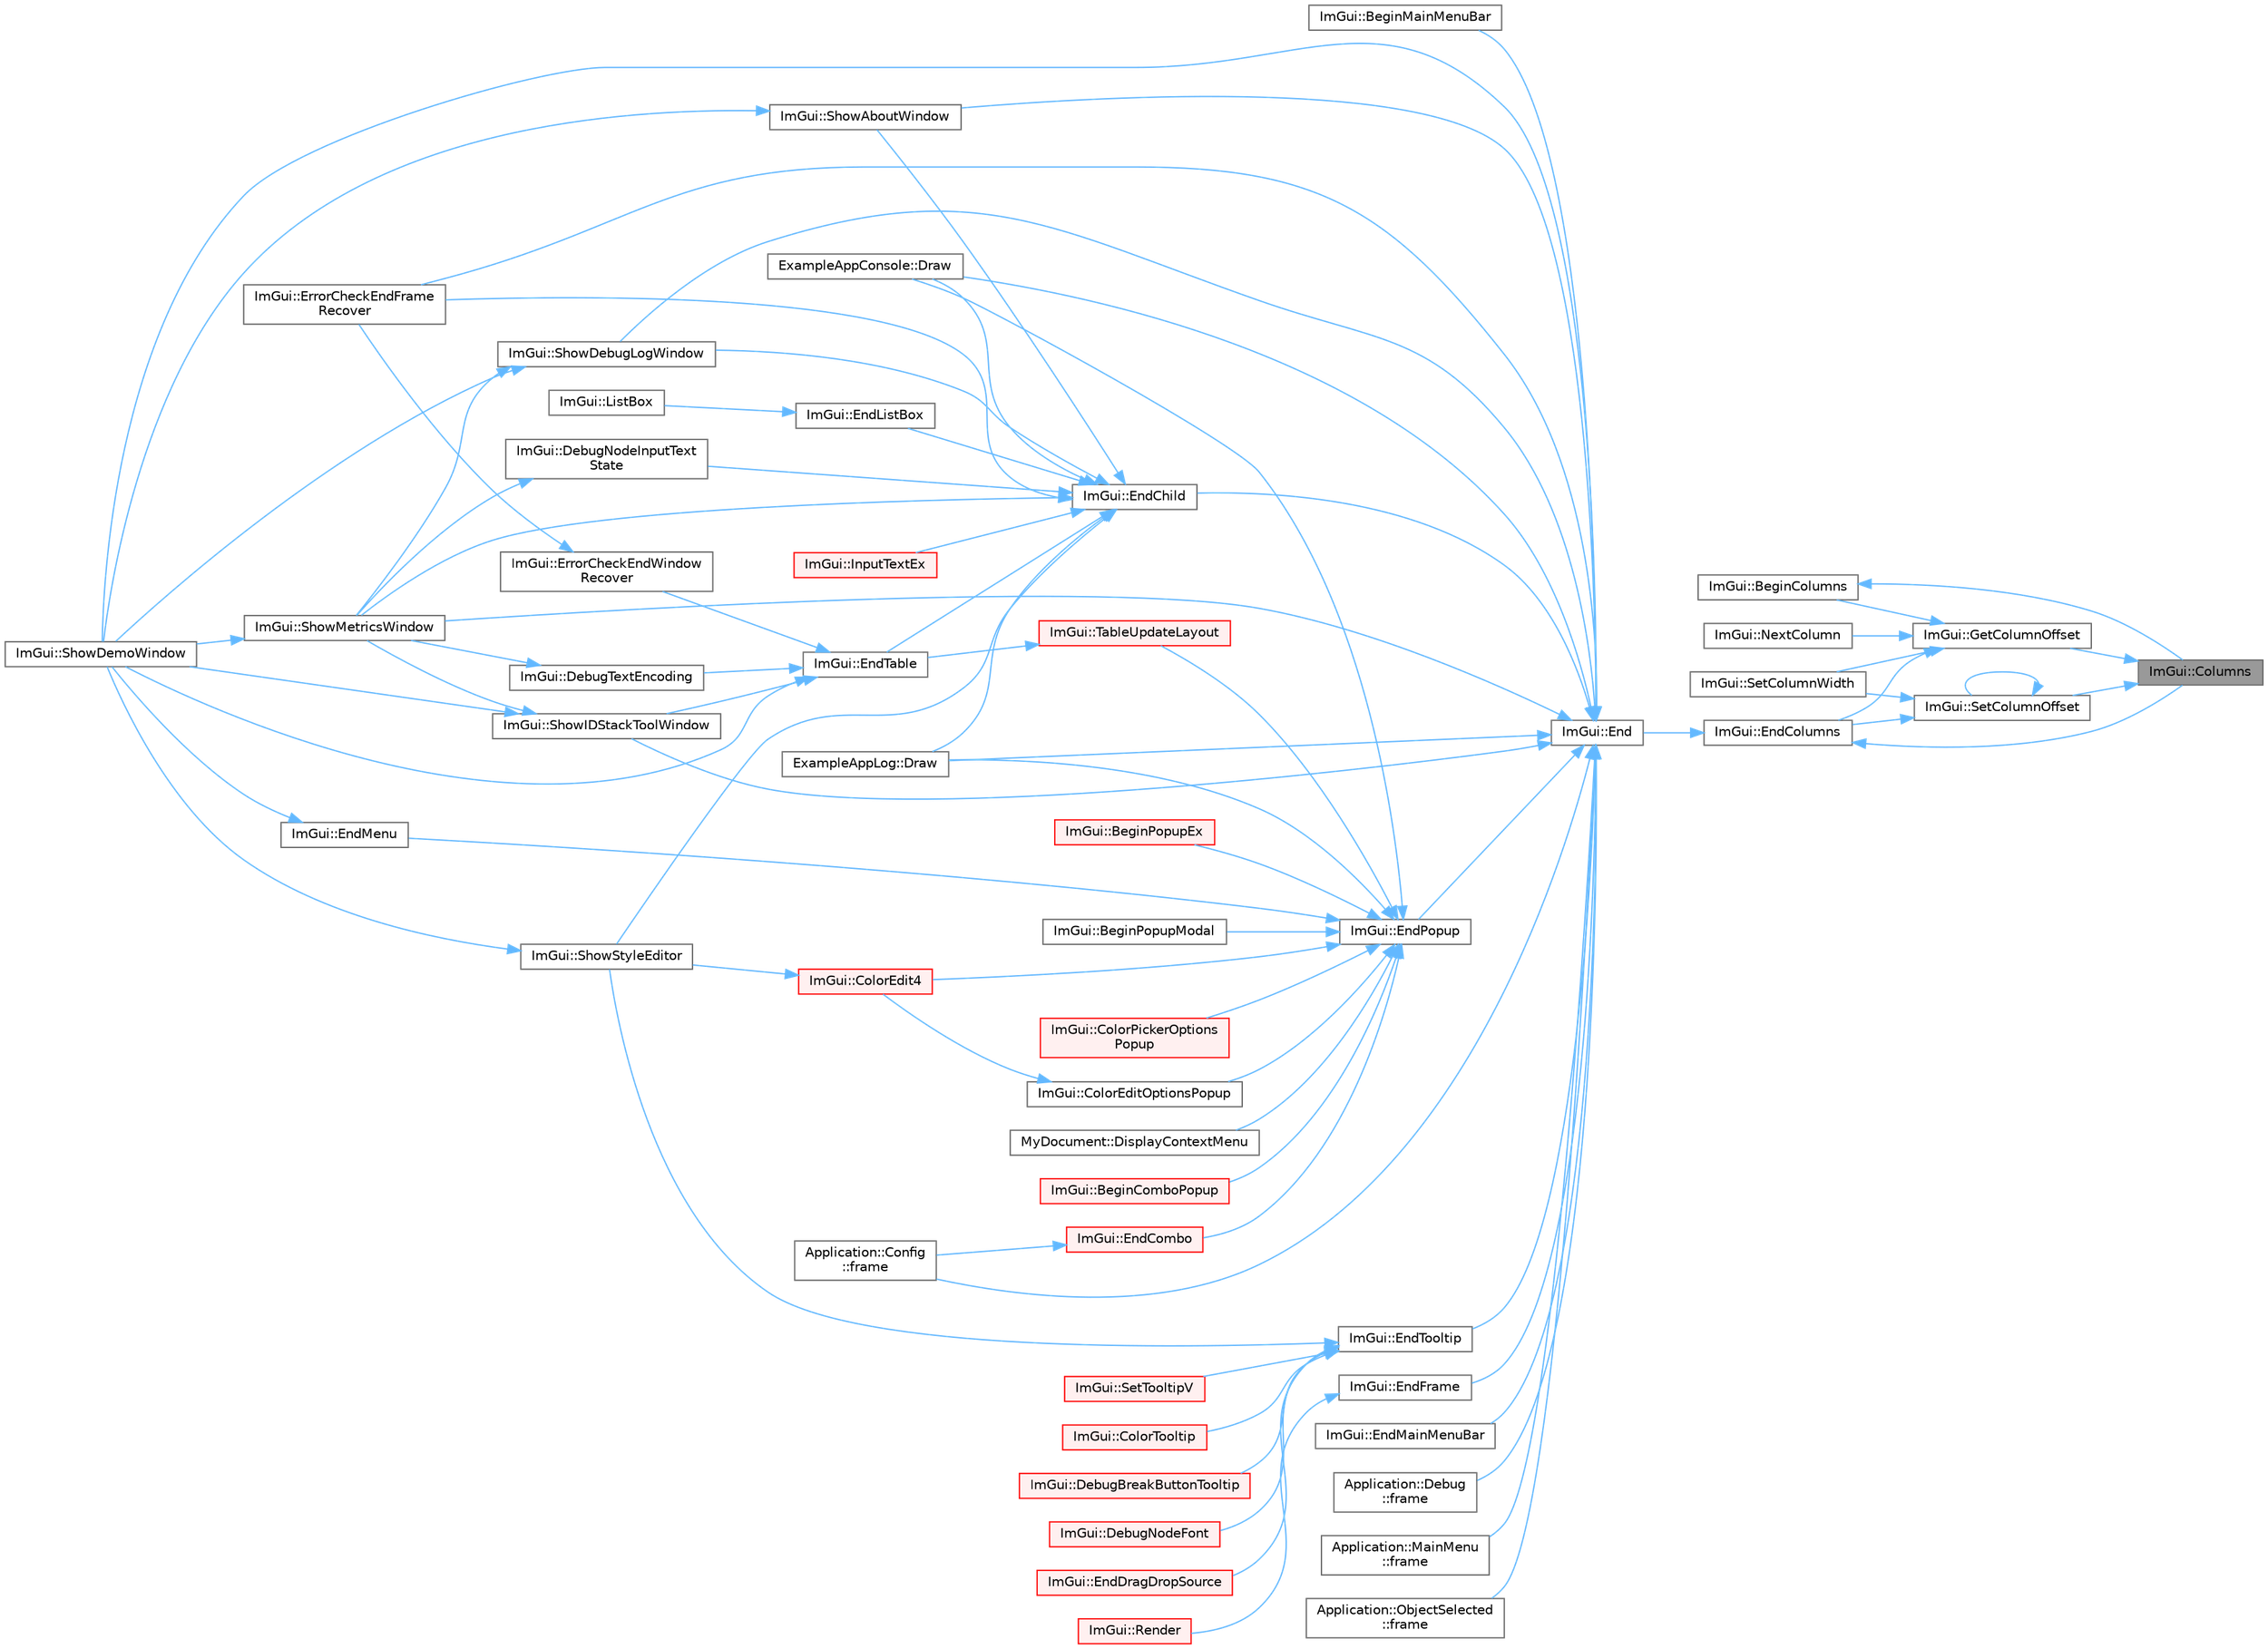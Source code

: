 digraph "ImGui::Columns"
{
 // LATEX_PDF_SIZE
  bgcolor="transparent";
  edge [fontname=Helvetica,fontsize=10,labelfontname=Helvetica,labelfontsize=10];
  node [fontname=Helvetica,fontsize=10,shape=box,height=0.2,width=0.4];
  rankdir="RL";
  Node1 [id="Node000001",label="ImGui::Columns",height=0.2,width=0.4,color="gray40", fillcolor="grey60", style="filled", fontcolor="black",tooltip=" "];
  Node1 -> Node2 [id="edge1_Node000001_Node000002",dir="back",color="steelblue1",style="solid",tooltip=" "];
  Node2 [id="Node000002",label="ImGui::GetColumnOffset",height=0.2,width=0.4,color="grey40", fillcolor="white", style="filled",URL="$namespace_im_gui.html#a79c22e9c5c208b6c9534a273be71a9e6",tooltip=" "];
  Node2 -> Node3 [id="edge2_Node000002_Node000003",dir="back",color="steelblue1",style="solid",tooltip=" "];
  Node3 [id="Node000003",label="ImGui::BeginColumns",height=0.2,width=0.4,color="grey40", fillcolor="white", style="filled",URL="$namespace_im_gui.html#a303fae66ef07f4f86ab242cf81021060",tooltip=" "];
  Node3 -> Node1 [id="edge3_Node000003_Node000001",dir="back",color="steelblue1",style="solid",tooltip=" "];
  Node2 -> Node4 [id="edge4_Node000002_Node000004",dir="back",color="steelblue1",style="solid",tooltip=" "];
  Node4 [id="Node000004",label="ImGui::EndColumns",height=0.2,width=0.4,color="grey40", fillcolor="white", style="filled",URL="$namespace_im_gui.html#af93bed3bce5475fe4d525d744f16aa20",tooltip=" "];
  Node4 -> Node1 [id="edge5_Node000004_Node000001",dir="back",color="steelblue1",style="solid",tooltip=" "];
  Node4 -> Node5 [id="edge6_Node000004_Node000005",dir="back",color="steelblue1",style="solid",tooltip=" "];
  Node5 [id="Node000005",label="ImGui::End",height=0.2,width=0.4,color="grey40", fillcolor="white", style="filled",URL="$namespace_im_gui.html#a5479d93794a004c67ceb6d13f37c8254",tooltip=" "];
  Node5 -> Node6 [id="edge7_Node000005_Node000006",dir="back",color="steelblue1",style="solid",tooltip=" "];
  Node6 [id="Node000006",label="ImGui::BeginMainMenuBar",height=0.2,width=0.4,color="grey40", fillcolor="white", style="filled",URL="$namespace_im_gui.html#a55cb9cfb9865204ac6fb21c965784f78",tooltip=" "];
  Node5 -> Node7 [id="edge8_Node000005_Node000007",dir="back",color="steelblue1",style="solid",tooltip=" "];
  Node7 [id="Node000007",label="ExampleAppConsole::Draw",height=0.2,width=0.4,color="grey40", fillcolor="white", style="filled",URL="$struct_example_app_console.html#a0518a09c7e8648dd52c7c06df19ac17a",tooltip=" "];
  Node5 -> Node8 [id="edge9_Node000005_Node000008",dir="back",color="steelblue1",style="solid",tooltip=" "];
  Node8 [id="Node000008",label="ExampleAppLog::Draw",height=0.2,width=0.4,color="grey40", fillcolor="white", style="filled",URL="$struct_example_app_log.html#a5ad3a4bdb89171b84aeaff96948a1f77",tooltip=" "];
  Node5 -> Node9 [id="edge10_Node000005_Node000009",dir="back",color="steelblue1",style="solid",tooltip=" "];
  Node9 [id="Node000009",label="ImGui::EndChild",height=0.2,width=0.4,color="grey40", fillcolor="white", style="filled",URL="$namespace_im_gui.html#af8de559a88c1442d6df8c1b04c86e997",tooltip=" "];
  Node9 -> Node10 [id="edge11_Node000009_Node000010",dir="back",color="steelblue1",style="solid",tooltip=" "];
  Node10 [id="Node000010",label="ImGui::DebugNodeInputText\lState",height=0.2,width=0.4,color="grey40", fillcolor="white", style="filled",URL="$namespace_im_gui.html#ab85df47e899ab32dbdd5089f40e3802f",tooltip=" "];
  Node10 -> Node11 [id="edge12_Node000010_Node000011",dir="back",color="steelblue1",style="solid",tooltip=" "];
  Node11 [id="Node000011",label="ImGui::ShowMetricsWindow",height=0.2,width=0.4,color="grey40", fillcolor="white", style="filled",URL="$namespace_im_gui.html#afe7a28c6eb52fff3cc27d5a698fea4ff",tooltip=" "];
  Node11 -> Node12 [id="edge13_Node000011_Node000012",dir="back",color="steelblue1",style="solid",tooltip=" "];
  Node12 [id="Node000012",label="ImGui::ShowDemoWindow",height=0.2,width=0.4,color="grey40", fillcolor="white", style="filled",URL="$namespace_im_gui.html#af95643a0ce4893b9e57c12991922fb18",tooltip=" "];
  Node9 -> Node7 [id="edge14_Node000009_Node000007",dir="back",color="steelblue1",style="solid",tooltip=" "];
  Node9 -> Node8 [id="edge15_Node000009_Node000008",dir="back",color="steelblue1",style="solid",tooltip=" "];
  Node9 -> Node13 [id="edge16_Node000009_Node000013",dir="back",color="steelblue1",style="solid",tooltip=" "];
  Node13 [id="Node000013",label="ImGui::EndListBox",height=0.2,width=0.4,color="grey40", fillcolor="white", style="filled",URL="$namespace_im_gui.html#a6a1b63d9b66bb934d995c279ac02daff",tooltip=" "];
  Node13 -> Node14 [id="edge17_Node000013_Node000014",dir="back",color="steelblue1",style="solid",tooltip=" "];
  Node14 [id="Node000014",label="ImGui::ListBox",height=0.2,width=0.4,color="grey40", fillcolor="white", style="filled",URL="$namespace_im_gui.html#a94c78076bd40ff548ecd124f95af8710",tooltip=" "];
  Node9 -> Node15 [id="edge18_Node000009_Node000015",dir="back",color="steelblue1",style="solid",tooltip=" "];
  Node15 [id="Node000015",label="ImGui::EndTable",height=0.2,width=0.4,color="grey40", fillcolor="white", style="filled",URL="$namespace_im_gui.html#a9c70aaa6464c2e51e6f3342da133ada1",tooltip=" "];
  Node15 -> Node16 [id="edge19_Node000015_Node000016",dir="back",color="steelblue1",style="solid",tooltip=" "];
  Node16 [id="Node000016",label="ImGui::DebugTextEncoding",height=0.2,width=0.4,color="grey40", fillcolor="white", style="filled",URL="$namespace_im_gui.html#a326f0badd138d1dea078a31b0e8dd685",tooltip=" "];
  Node16 -> Node11 [id="edge20_Node000016_Node000011",dir="back",color="steelblue1",style="solid",tooltip=" "];
  Node15 -> Node17 [id="edge21_Node000015_Node000017",dir="back",color="steelblue1",style="solid",tooltip=" "];
  Node17 [id="Node000017",label="ImGui::ErrorCheckEndWindow\lRecover",height=0.2,width=0.4,color="grey40", fillcolor="white", style="filled",URL="$namespace_im_gui.html#a945392cbf05b9434df8ec3630b10e01a",tooltip=" "];
  Node17 -> Node18 [id="edge22_Node000017_Node000018",dir="back",color="steelblue1",style="solid",tooltip=" "];
  Node18 [id="Node000018",label="ImGui::ErrorCheckEndFrame\lRecover",height=0.2,width=0.4,color="grey40", fillcolor="white", style="filled",URL="$namespace_im_gui.html#aaeda60ee2c0b5c2b3f397b237c9928f3",tooltip=" "];
  Node15 -> Node12 [id="edge23_Node000015_Node000012",dir="back",color="steelblue1",style="solid",tooltip=" "];
  Node15 -> Node19 [id="edge24_Node000015_Node000019",dir="back",color="steelblue1",style="solid",tooltip=" "];
  Node19 [id="Node000019",label="ImGui::ShowIDStackToolWindow",height=0.2,width=0.4,color="grey40", fillcolor="white", style="filled",URL="$namespace_im_gui.html#ab4a87bf4a874a8e5872b60b4a9b1d99e",tooltip=" "];
  Node19 -> Node12 [id="edge25_Node000019_Node000012",dir="back",color="steelblue1",style="solid",tooltip=" "];
  Node19 -> Node11 [id="edge26_Node000019_Node000011",dir="back",color="steelblue1",style="solid",tooltip=" "];
  Node9 -> Node18 [id="edge27_Node000009_Node000018",dir="back",color="steelblue1",style="solid",tooltip=" "];
  Node9 -> Node20 [id="edge28_Node000009_Node000020",dir="back",color="steelblue1",style="solid",tooltip=" "];
  Node20 [id="Node000020",label="ImGui::InputTextEx",height=0.2,width=0.4,color="red", fillcolor="#FFF0F0", style="filled",URL="$namespace_im_gui.html#af89af17ecc11653f25fea1e50e195de6",tooltip=" "];
  Node9 -> Node76 [id="edge29_Node000009_Node000076",dir="back",color="steelblue1",style="solid",tooltip=" "];
  Node76 [id="Node000076",label="ImGui::ShowAboutWindow",height=0.2,width=0.4,color="grey40", fillcolor="white", style="filled",URL="$namespace_im_gui.html#ac297462e33309d0540fa459bccdc9304",tooltip=" "];
  Node76 -> Node12 [id="edge30_Node000076_Node000012",dir="back",color="steelblue1",style="solid",tooltip=" "];
  Node9 -> Node77 [id="edge31_Node000009_Node000077",dir="back",color="steelblue1",style="solid",tooltip=" "];
  Node77 [id="Node000077",label="ImGui::ShowDebugLogWindow",height=0.2,width=0.4,color="grey40", fillcolor="white", style="filled",URL="$namespace_im_gui.html#af1b39e70cac2e1b9e62dd3c9d154cbd6",tooltip=" "];
  Node77 -> Node12 [id="edge32_Node000077_Node000012",dir="back",color="steelblue1",style="solid",tooltip=" "];
  Node77 -> Node11 [id="edge33_Node000077_Node000011",dir="back",color="steelblue1",style="solid",tooltip=" "];
  Node9 -> Node11 [id="edge34_Node000009_Node000011",dir="back",color="steelblue1",style="solid",tooltip=" "];
  Node9 -> Node28 [id="edge35_Node000009_Node000028",dir="back",color="steelblue1",style="solid",tooltip=" "];
  Node28 [id="Node000028",label="ImGui::ShowStyleEditor",height=0.2,width=0.4,color="grey40", fillcolor="white", style="filled",URL="$namespace_im_gui.html#ab2eb3dec78d054fe3feab1c091ec5de5",tooltip=" "];
  Node28 -> Node12 [id="edge36_Node000028_Node000012",dir="back",color="steelblue1",style="solid",tooltip=" "];
  Node5 -> Node78 [id="edge37_Node000005_Node000078",dir="back",color="steelblue1",style="solid",tooltip=" "];
  Node78 [id="Node000078",label="ImGui::EndFrame",height=0.2,width=0.4,color="grey40", fillcolor="white", style="filled",URL="$namespace_im_gui.html#a246c37da45e88a12ade440a0feacb4ee",tooltip=" "];
  Node78 -> Node79 [id="edge38_Node000078_Node000079",dir="back",color="steelblue1",style="solid",tooltip=" "];
  Node79 [id="Node000079",label="ImGui::Render",height=0.2,width=0.4,color="red", fillcolor="#FFF0F0", style="filled",URL="$namespace_im_gui.html#ab51a164f547317c16c441f1599e3946d",tooltip=" "];
  Node5 -> Node81 [id="edge39_Node000005_Node000081",dir="back",color="steelblue1",style="solid",tooltip=" "];
  Node81 [id="Node000081",label="ImGui::EndMainMenuBar",height=0.2,width=0.4,color="grey40", fillcolor="white", style="filled",URL="$namespace_im_gui.html#ab92f330c808546b340eb7bdf7e5f7c95",tooltip=" "];
  Node5 -> Node82 [id="edge40_Node000005_Node000082",dir="back",color="steelblue1",style="solid",tooltip=" "];
  Node82 [id="Node000082",label="ImGui::EndPopup",height=0.2,width=0.4,color="grey40", fillcolor="white", style="filled",URL="$namespace_im_gui.html#aa6a9b5696f2ea7eed7683425fc77b8f2",tooltip=" "];
  Node82 -> Node83 [id="edge41_Node000082_Node000083",dir="back",color="steelblue1",style="solid",tooltip=" "];
  Node83 [id="Node000083",label="ImGui::BeginComboPopup",height=0.2,width=0.4,color="red", fillcolor="#FFF0F0", style="filled",URL="$namespace_im_gui.html#a6ecb51142fcb72cd19ff002c3a7d8e25",tooltip=" "];
  Node82 -> Node87 [id="edge42_Node000082_Node000087",dir="back",color="steelblue1",style="solid",tooltip=" "];
  Node87 [id="Node000087",label="ImGui::BeginPopupEx",height=0.2,width=0.4,color="red", fillcolor="#FFF0F0", style="filled",URL="$namespace_im_gui.html#a89da3a22300e8293257b6cfdf1b83b7a",tooltip=" "];
  Node82 -> Node104 [id="edge43_Node000082_Node000104",dir="back",color="steelblue1",style="solid",tooltip=" "];
  Node104 [id="Node000104",label="ImGui::BeginPopupModal",height=0.2,width=0.4,color="grey40", fillcolor="white", style="filled",URL="$namespace_im_gui.html#a6d840f615c198c2342968f733fda11b3",tooltip=" "];
  Node82 -> Node22 [id="edge44_Node000082_Node000022",dir="back",color="steelblue1",style="solid",tooltip=" "];
  Node22 [id="Node000022",label="ImGui::ColorEdit4",height=0.2,width=0.4,color="red", fillcolor="#FFF0F0", style="filled",URL="$namespace_im_gui.html#ac3f45e2aa0b1d591cc8a2cdf8b566a45",tooltip=" "];
  Node22 -> Node28 [id="edge45_Node000022_Node000028",dir="back",color="steelblue1",style="solid",tooltip=" "];
  Node82 -> Node91 [id="edge46_Node000082_Node000091",dir="back",color="steelblue1",style="solid",tooltip=" "];
  Node91 [id="Node000091",label="ImGui::ColorEditOptionsPopup",height=0.2,width=0.4,color="grey40", fillcolor="white", style="filled",URL="$namespace_im_gui.html#a6bfb117816d669f8704e5d0c0c0795fe",tooltip=" "];
  Node91 -> Node22 [id="edge47_Node000091_Node000022",dir="back",color="steelblue1",style="solid",tooltip=" "];
  Node82 -> Node27 [id="edge48_Node000082_Node000027",dir="back",color="steelblue1",style="solid",tooltip=" "];
  Node27 [id="Node000027",label="ImGui::ColorPickerOptions\lPopup",height=0.2,width=0.4,color="red", fillcolor="#FFF0F0", style="filled",URL="$namespace_im_gui.html#a6d112eeb6d8ffdebbc9d9a8c66babbee",tooltip=" "];
  Node82 -> Node93 [id="edge49_Node000082_Node000093",dir="back",color="steelblue1",style="solid",tooltip=" "];
  Node93 [id="Node000093",label="MyDocument::DisplayContextMenu",height=0.2,width=0.4,color="grey40", fillcolor="white", style="filled",URL="$struct_my_document.html#ae9e8d83c14b75c307447e3f410e432ec",tooltip=" "];
  Node82 -> Node7 [id="edge50_Node000082_Node000007",dir="back",color="steelblue1",style="solid",tooltip=" "];
  Node82 -> Node8 [id="edge51_Node000082_Node000008",dir="back",color="steelblue1",style="solid",tooltip=" "];
  Node82 -> Node105 [id="edge52_Node000082_Node000105",dir="back",color="steelblue1",style="solid",tooltip=" "];
  Node105 [id="Node000105",label="ImGui::EndCombo",height=0.2,width=0.4,color="red", fillcolor="#FFF0F0", style="filled",URL="$namespace_im_gui.html#a63434692d7de278875c7ea0143fbe6e4",tooltip=" "];
  Node105 -> Node30 [id="edge53_Node000105_Node000030",dir="back",color="steelblue1",style="solid",tooltip=" "];
  Node30 [id="Node000030",label="Application::Config\l::frame",height=0.2,width=0.4,color="grey40", fillcolor="white", style="filled",URL="$class_application_1_1_config.html#a291cc3a874949e121dcf83a3f90681bc",tooltip=" "];
  Node82 -> Node106 [id="edge54_Node000082_Node000106",dir="back",color="steelblue1",style="solid",tooltip=" "];
  Node106 [id="Node000106",label="ImGui::EndMenu",height=0.2,width=0.4,color="grey40", fillcolor="white", style="filled",URL="$namespace_im_gui.html#a1448a5a4e8c431c15f991e9255c0df95",tooltip=" "];
  Node106 -> Node12 [id="edge55_Node000106_Node000012",dir="back",color="steelblue1",style="solid",tooltip=" "];
  Node82 -> Node97 [id="edge56_Node000082_Node000097",dir="back",color="steelblue1",style="solid",tooltip=" "];
  Node97 [id="Node000097",label="ImGui::TableUpdateLayout",height=0.2,width=0.4,color="red", fillcolor="#FFF0F0", style="filled",URL="$namespace_im_gui.html#a890d76a0ec9efc98765c226884e3e32a",tooltip=" "];
  Node97 -> Node15 [id="edge57_Node000097_Node000015",dir="back",color="steelblue1",style="solid",tooltip=" "];
  Node5 -> Node107 [id="edge58_Node000005_Node000107",dir="back",color="steelblue1",style="solid",tooltip=" "];
  Node107 [id="Node000107",label="ImGui::EndTooltip",height=0.2,width=0.4,color="grey40", fillcolor="white", style="filled",URL="$namespace_im_gui.html#ac8d75c160cfdf43d512f773ca133a1c6",tooltip=" "];
  Node107 -> Node108 [id="edge59_Node000107_Node000108",dir="back",color="steelblue1",style="solid",tooltip=" "];
  Node108 [id="Node000108",label="ImGui::ColorTooltip",height=0.2,width=0.4,color="red", fillcolor="#FFF0F0", style="filled",URL="$namespace_im_gui.html#afad90b366b6471e3b13175c0ebeb26c8",tooltip=" "];
  Node107 -> Node110 [id="edge60_Node000107_Node000110",dir="back",color="steelblue1",style="solid",tooltip=" "];
  Node110 [id="Node000110",label="ImGui::DebugBreakButtonTooltip",height=0.2,width=0.4,color="red", fillcolor="#FFF0F0", style="filled",URL="$namespace_im_gui.html#a6f2a211be11756216a881936bc6d9aab",tooltip=" "];
  Node107 -> Node52 [id="edge61_Node000107_Node000052",dir="back",color="steelblue1",style="solid",tooltip=" "];
  Node52 [id="Node000052",label="ImGui::DebugNodeFont",height=0.2,width=0.4,color="red", fillcolor="#FFF0F0", style="filled",URL="$namespace_im_gui.html#ae0207d60728f7e6a47dbcd1d7d84e3cb",tooltip=" "];
  Node107 -> Node117 [id="edge62_Node000107_Node000117",dir="back",color="steelblue1",style="solid",tooltip=" "];
  Node117 [id="Node000117",label="ImGui::EndDragDropSource",height=0.2,width=0.4,color="red", fillcolor="#FFF0F0", style="filled",URL="$namespace_im_gui.html#a02f225fefff2a046038ed99ab20606da",tooltip=" "];
  Node107 -> Node118 [id="edge63_Node000107_Node000118",dir="back",color="steelblue1",style="solid",tooltip=" "];
  Node118 [id="Node000118",label="ImGui::SetTooltipV",height=0.2,width=0.4,color="red", fillcolor="#FFF0F0", style="filled",URL="$namespace_im_gui.html#a3826acf68fc4a12bb66401575f51d6a2",tooltip=" "];
  Node107 -> Node28 [id="edge64_Node000107_Node000028",dir="back",color="steelblue1",style="solid",tooltip=" "];
  Node5 -> Node18 [id="edge65_Node000005_Node000018",dir="back",color="steelblue1",style="solid",tooltip=" "];
  Node5 -> Node30 [id="edge66_Node000005_Node000030",dir="back",color="steelblue1",style="solid",tooltip=" "];
  Node5 -> Node131 [id="edge67_Node000005_Node000131",dir="back",color="steelblue1",style="solid",tooltip=" "];
  Node131 [id="Node000131",label="Application::Debug\l::frame",height=0.2,width=0.4,color="grey40", fillcolor="white", style="filled",URL="$class_application_1_1_debug.html#a26339829cae3b768474358c34eb8ab23",tooltip=" "];
  Node5 -> Node132 [id="edge68_Node000005_Node000132",dir="back",color="steelblue1",style="solid",tooltip=" "];
  Node132 [id="Node000132",label="Application::MainMenu\l::frame",height=0.2,width=0.4,color="grey40", fillcolor="white", style="filled",URL="$class_application_1_1_main_menu.html#a868fe54ddb269b9ab03f0d7d068dd698",tooltip=" "];
  Node5 -> Node33 [id="edge69_Node000005_Node000033",dir="back",color="steelblue1",style="solid",tooltip=" "];
  Node33 [id="Node000033",label="Application::ObjectSelected\l::frame",height=0.2,width=0.4,color="grey40", fillcolor="white", style="filled",URL="$class_application_1_1_object_selected.html#a30dd507edcc6c76dd65cc0cf9dda010a",tooltip=" "];
  Node5 -> Node76 [id="edge70_Node000005_Node000076",dir="back",color="steelblue1",style="solid",tooltip=" "];
  Node5 -> Node77 [id="edge71_Node000005_Node000077",dir="back",color="steelblue1",style="solid",tooltip=" "];
  Node5 -> Node12 [id="edge72_Node000005_Node000012",dir="back",color="steelblue1",style="solid",tooltip=" "];
  Node5 -> Node19 [id="edge73_Node000005_Node000019",dir="back",color="steelblue1",style="solid",tooltip=" "];
  Node5 -> Node11 [id="edge74_Node000005_Node000011",dir="back",color="steelblue1",style="solid",tooltip=" "];
  Node2 -> Node133 [id="edge75_Node000002_Node000133",dir="back",color="steelblue1",style="solid",tooltip=" "];
  Node133 [id="Node000133",label="ImGui::NextColumn",height=0.2,width=0.4,color="grey40", fillcolor="white", style="filled",URL="$namespace_im_gui.html#a8f97746d6a9d59c8400c26fb7613a2ff",tooltip=" "];
  Node2 -> Node134 [id="edge76_Node000002_Node000134",dir="back",color="steelblue1",style="solid",tooltip=" "];
  Node134 [id="Node000134",label="ImGui::SetColumnWidth",height=0.2,width=0.4,color="grey40", fillcolor="white", style="filled",URL="$namespace_im_gui.html#af17222ec47aebb5ede00be7b52de9f5d",tooltip=" "];
  Node1 -> Node135 [id="edge77_Node000001_Node000135",dir="back",color="steelblue1",style="solid",tooltip=" "];
  Node135 [id="Node000135",label="ImGui::SetColumnOffset",height=0.2,width=0.4,color="grey40", fillcolor="white", style="filled",URL="$namespace_im_gui.html#a8cc207211d6cf3f77b505e24aed4ebcc",tooltip=" "];
  Node135 -> Node4 [id="edge78_Node000135_Node000004",dir="back",color="steelblue1",style="solid",tooltip=" "];
  Node135 -> Node135 [id="edge79_Node000135_Node000135",dir="back",color="steelblue1",style="solid",tooltip=" "];
  Node135 -> Node134 [id="edge80_Node000135_Node000134",dir="back",color="steelblue1",style="solid",tooltip=" "];
}
